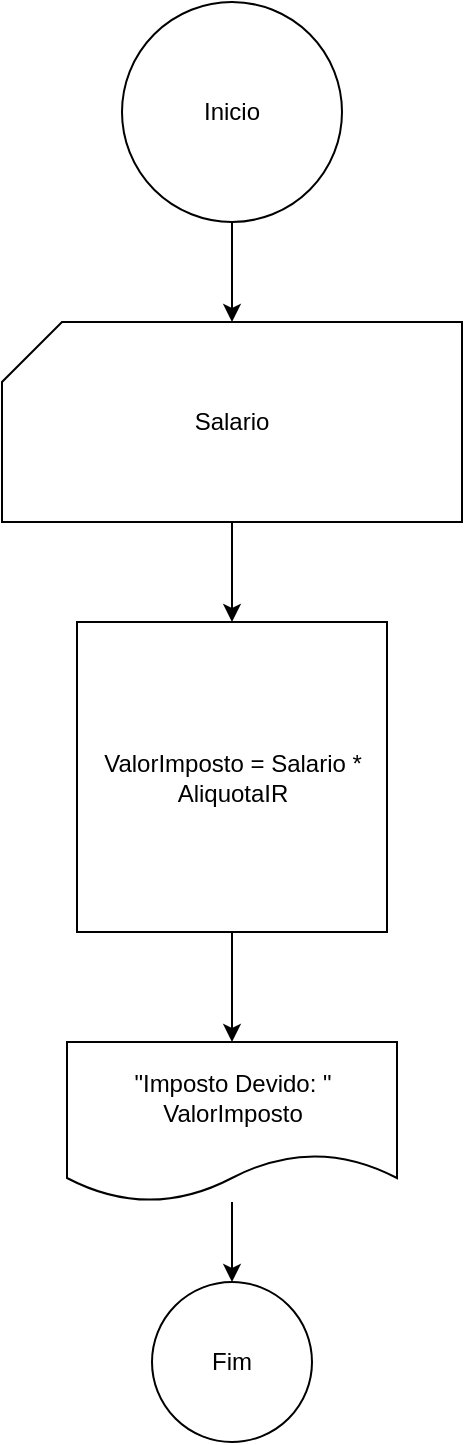 <mxfile version="20.6.0" type="github">
  <diagram name="Page-1" id="74e2e168-ea6b-b213-b513-2b3c1d86103e">
    <mxGraphModel dx="1357" dy="836" grid="1" gridSize="10" guides="1" tooltips="1" connect="1" arrows="1" fold="1" page="1" pageScale="1" pageWidth="1100" pageHeight="850" background="none" math="0" shadow="0">
      <root>
        <mxCell id="0" />
        <mxCell id="1" parent="0" />
        <mxCell id="kle4KctOMLR4mloC2sLS-6" value="" style="edgeStyle=orthogonalEdgeStyle;rounded=0;orthogonalLoop=1;jettySize=auto;html=1;" edge="1" parent="1" source="kle4KctOMLR4mloC2sLS-1" target="kle4KctOMLR4mloC2sLS-2">
          <mxGeometry relative="1" as="geometry" />
        </mxCell>
        <mxCell id="kle4KctOMLR4mloC2sLS-1" value="Inicio" style="ellipse;whiteSpace=wrap;html=1;aspect=fixed;" vertex="1" parent="1">
          <mxGeometry x="510" y="20" width="110" height="110" as="geometry" />
        </mxCell>
        <mxCell id="kle4KctOMLR4mloC2sLS-7" value="" style="edgeStyle=orthogonalEdgeStyle;rounded=0;orthogonalLoop=1;jettySize=auto;html=1;" edge="1" parent="1" source="kle4KctOMLR4mloC2sLS-2" target="kle4KctOMLR4mloC2sLS-3">
          <mxGeometry relative="1" as="geometry" />
        </mxCell>
        <mxCell id="kle4KctOMLR4mloC2sLS-2" value="Salario" style="shape=card;whiteSpace=wrap;html=1;" vertex="1" parent="1">
          <mxGeometry x="450" y="180" width="230" height="100" as="geometry" />
        </mxCell>
        <mxCell id="kle4KctOMLR4mloC2sLS-8" value="" style="edgeStyle=orthogonalEdgeStyle;rounded=0;orthogonalLoop=1;jettySize=auto;html=1;" edge="1" parent="1" source="kle4KctOMLR4mloC2sLS-3" target="kle4KctOMLR4mloC2sLS-4">
          <mxGeometry relative="1" as="geometry" />
        </mxCell>
        <mxCell id="kle4KctOMLR4mloC2sLS-3" value="ValorImposto = Salario * AliquotaIR" style="whiteSpace=wrap;html=1;aspect=fixed;" vertex="1" parent="1">
          <mxGeometry x="487.5" y="330" width="155" height="155" as="geometry" />
        </mxCell>
        <mxCell id="kle4KctOMLR4mloC2sLS-9" value="" style="edgeStyle=orthogonalEdgeStyle;rounded=0;orthogonalLoop=1;jettySize=auto;html=1;" edge="1" parent="1" source="kle4KctOMLR4mloC2sLS-4" target="kle4KctOMLR4mloC2sLS-5">
          <mxGeometry relative="1" as="geometry" />
        </mxCell>
        <mxCell id="kle4KctOMLR4mloC2sLS-4" value="&quot;Imposto Devido: &quot; ValorImposto" style="shape=document;whiteSpace=wrap;html=1;boundedLbl=1;" vertex="1" parent="1">
          <mxGeometry x="482.5" y="540" width="165" height="80" as="geometry" />
        </mxCell>
        <mxCell id="kle4KctOMLR4mloC2sLS-5" value="Fim" style="ellipse;whiteSpace=wrap;html=1;aspect=fixed;" vertex="1" parent="1">
          <mxGeometry x="525" y="660" width="80" height="80" as="geometry" />
        </mxCell>
      </root>
    </mxGraphModel>
  </diagram>
</mxfile>
